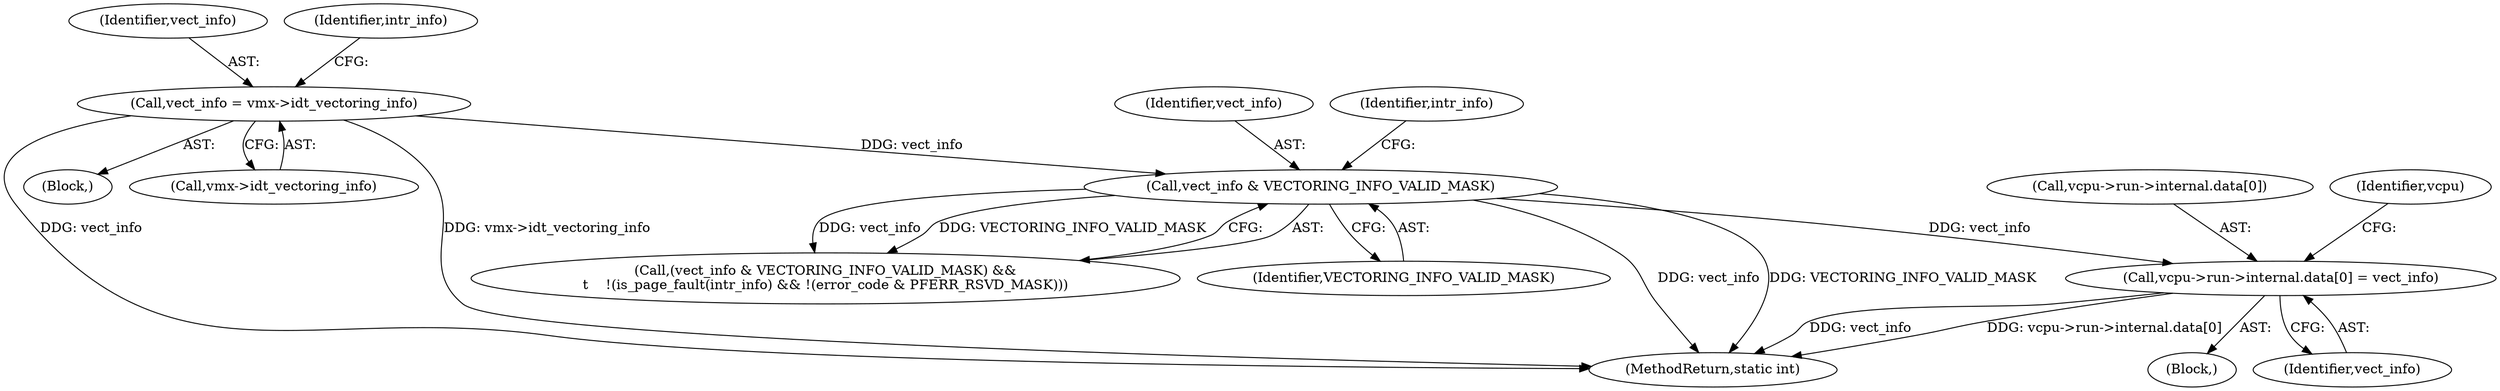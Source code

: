 digraph "0_linux_ef85b67385436ddc1998f45f1d6a210f935b3388@array" {
"1000237" [label="(Call,vcpu->run->internal.data[0] = vect_info)"];
"1000200" [label="(Call,vect_info & VECTORING_INFO_VALID_MASK)"];
"1000128" [label="(Call,vect_info = vmx->idt_vectoring_info)"];
"1000457" [label="(MethodReturn,static int)"];
"1000128" [label="(Call,vect_info = vmx->idt_vectoring_info)"];
"1000201" [label="(Identifier,vect_info)"];
"1000211" [label="(Block,)"];
"1000247" [label="(Identifier,vect_info)"];
"1000199" [label="(Call,(vect_info & VECTORING_INFO_VALID_MASK) &&\n\t    !(is_page_fault(intr_info) && !(error_code & PFERR_RSVD_MASK)))"];
"1000108" [label="(Block,)"];
"1000206" [label="(Identifier,intr_info)"];
"1000130" [label="(Call,vmx->idt_vectoring_info)"];
"1000237" [label="(Call,vcpu->run->internal.data[0] = vect_info)"];
"1000129" [label="(Identifier,vect_info)"];
"1000134" [label="(Identifier,intr_info)"];
"1000238" [label="(Call,vcpu->run->internal.data[0])"];
"1000202" [label="(Identifier,VECTORING_INFO_VALID_MASK)"];
"1000253" [label="(Identifier,vcpu)"];
"1000200" [label="(Call,vect_info & VECTORING_INFO_VALID_MASK)"];
"1000237" -> "1000211"  [label="AST: "];
"1000237" -> "1000247"  [label="CFG: "];
"1000238" -> "1000237"  [label="AST: "];
"1000247" -> "1000237"  [label="AST: "];
"1000253" -> "1000237"  [label="CFG: "];
"1000237" -> "1000457"  [label="DDG: vcpu->run->internal.data[0]"];
"1000237" -> "1000457"  [label="DDG: vect_info"];
"1000200" -> "1000237"  [label="DDG: vect_info"];
"1000200" -> "1000199"  [label="AST: "];
"1000200" -> "1000202"  [label="CFG: "];
"1000201" -> "1000200"  [label="AST: "];
"1000202" -> "1000200"  [label="AST: "];
"1000206" -> "1000200"  [label="CFG: "];
"1000199" -> "1000200"  [label="CFG: "];
"1000200" -> "1000457"  [label="DDG: vect_info"];
"1000200" -> "1000457"  [label="DDG: VECTORING_INFO_VALID_MASK"];
"1000200" -> "1000199"  [label="DDG: vect_info"];
"1000200" -> "1000199"  [label="DDG: VECTORING_INFO_VALID_MASK"];
"1000128" -> "1000200"  [label="DDG: vect_info"];
"1000128" -> "1000108"  [label="AST: "];
"1000128" -> "1000130"  [label="CFG: "];
"1000129" -> "1000128"  [label="AST: "];
"1000130" -> "1000128"  [label="AST: "];
"1000134" -> "1000128"  [label="CFG: "];
"1000128" -> "1000457"  [label="DDG: vmx->idt_vectoring_info"];
"1000128" -> "1000457"  [label="DDG: vect_info"];
}
